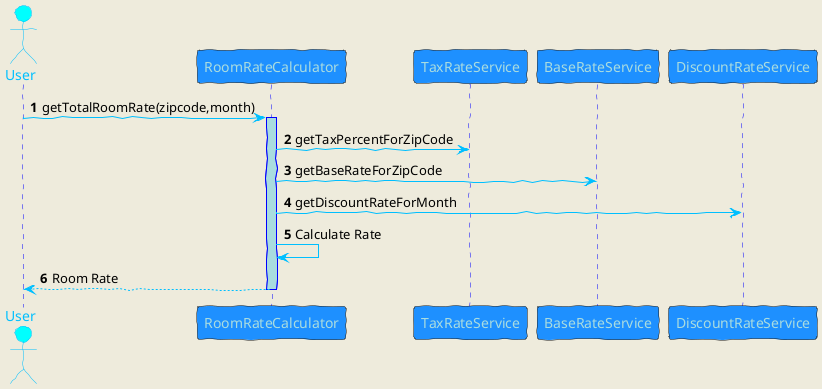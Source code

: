 @startuml
autonumber
skinparam backgroundColor #EEEBDC
skinparam handwritten true

skinparam sequence {
	ArrowColor DeepSkyBlue
	ActorBorderColor DeepSkyBlue
	LifeLineBorderColor blue
	LifeLineBackgroundColor #A9DCDF

	'ParticipantBorderColor DeepSkyBlue
	ParticipantBackgroundColor DodgerBlue
	ParticipantFontName Impact
	ParticipantFontSize 14
	ParticipantFontColor #A9DCDF

	ActorBackgroundColor aqua
	ActorFontColor DeepSkyBlue
	ActorFontSize 14
	ActorFontName Aapex
}

actor User
participant "RoomRateCalculator" as A
participant "TaxRateService" as B
participant "BaseRateService" as C
participant "DiscountRateService" as D

User -> A: getTotalRoomRate(zipcode,month)
activate A

A -> B: getTaxPercentForZipCode
'activate B

A -> C: getBaseRateForZipCode
'activate C
A -> D: getDiscountRateForMonth
'destroy C

A -> A: Calculate Rate

A --> User: Room Rate
deactivate A

@enduml